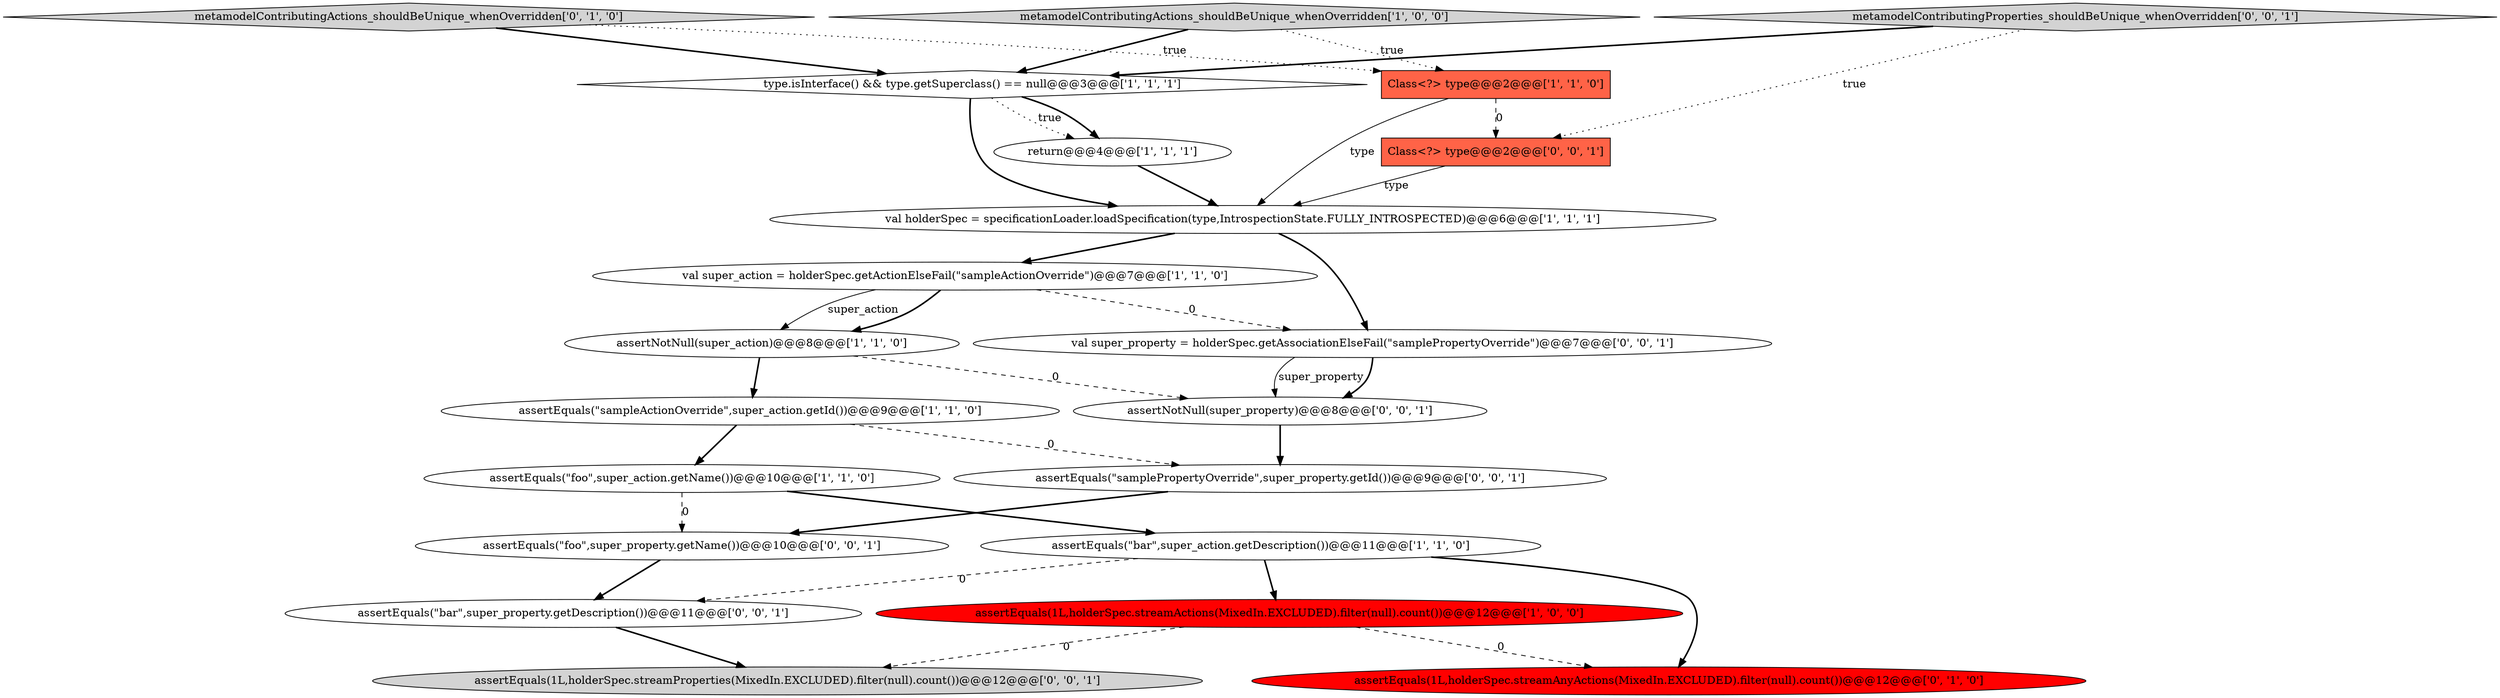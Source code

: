 digraph {
10 [style = filled, label = "assertEquals(\"foo\",super_action.getName())@@@10@@@['1', '1', '0']", fillcolor = white, shape = ellipse image = "AAA0AAABBB1BBB"];
18 [style = filled, label = "Class<?> type@@@2@@@['0', '0', '1']", fillcolor = tomato, shape = box image = "AAA0AAABBB3BBB"];
0 [style = filled, label = "assertEquals(\"sampleActionOverride\",super_action.getId())@@@9@@@['1', '1', '0']", fillcolor = white, shape = ellipse image = "AAA0AAABBB1BBB"];
6 [style = filled, label = "val holderSpec = specificationLoader.loadSpecification(type,IntrospectionState.FULLY_INTROSPECTED)@@@6@@@['1', '1', '1']", fillcolor = white, shape = ellipse image = "AAA0AAABBB1BBB"];
12 [style = filled, label = "assertEquals(1L,holderSpec.streamAnyActions(MixedIn.EXCLUDED).filter(null).count())@@@12@@@['0', '1', '0']", fillcolor = red, shape = ellipse image = "AAA1AAABBB2BBB"];
9 [style = filled, label = "assertEquals(1L,holderSpec.streamActions(MixedIn.EXCLUDED).filter(null).count())@@@12@@@['1', '0', '0']", fillcolor = red, shape = ellipse image = "AAA1AAABBB1BBB"];
4 [style = filled, label = "Class<?> type@@@2@@@['1', '1', '0']", fillcolor = tomato, shape = box image = "AAA0AAABBB1BBB"];
8 [style = filled, label = "assertNotNull(super_action)@@@8@@@['1', '1', '0']", fillcolor = white, shape = ellipse image = "AAA0AAABBB1BBB"];
1 [style = filled, label = "val super_action = holderSpec.getActionElseFail(\"sampleActionOverride\")@@@7@@@['1', '1', '0']", fillcolor = white, shape = ellipse image = "AAA0AAABBB1BBB"];
20 [style = filled, label = "assertEquals(\"foo\",super_property.getName())@@@10@@@['0', '0', '1']", fillcolor = white, shape = ellipse image = "AAA0AAABBB3BBB"];
14 [style = filled, label = "metamodelContributingProperties_shouldBeUnique_whenOverridden['0', '0', '1']", fillcolor = lightgray, shape = diamond image = "AAA0AAABBB3BBB"];
15 [style = filled, label = "assertEquals(\"samplePropertyOverride\",super_property.getId())@@@9@@@['0', '0', '1']", fillcolor = white, shape = ellipse image = "AAA0AAABBB3BBB"];
13 [style = filled, label = "val super_property = holderSpec.getAssociationElseFail(\"samplePropertyOverride\")@@@7@@@['0', '0', '1']", fillcolor = white, shape = ellipse image = "AAA0AAABBB3BBB"];
7 [style = filled, label = "metamodelContributingActions_shouldBeUnique_whenOverridden['1', '0', '0']", fillcolor = lightgray, shape = diamond image = "AAA0AAABBB1BBB"];
17 [style = filled, label = "assertEquals(1L,holderSpec.streamProperties(MixedIn.EXCLUDED).filter(null).count())@@@12@@@['0', '0', '1']", fillcolor = lightgray, shape = ellipse image = "AAA0AAABBB3BBB"];
19 [style = filled, label = "assertEquals(\"bar\",super_property.getDescription())@@@11@@@['0', '0', '1']", fillcolor = white, shape = ellipse image = "AAA0AAABBB3BBB"];
3 [style = filled, label = "assertEquals(\"bar\",super_action.getDescription())@@@11@@@['1', '1', '0']", fillcolor = white, shape = ellipse image = "AAA0AAABBB1BBB"];
2 [style = filled, label = "type.isInterface() && type.getSuperclass() == null@@@3@@@['1', '1', '1']", fillcolor = white, shape = diamond image = "AAA0AAABBB1BBB"];
11 [style = filled, label = "metamodelContributingActions_shouldBeUnique_whenOverridden['0', '1', '0']", fillcolor = lightgray, shape = diamond image = "AAA0AAABBB2BBB"];
16 [style = filled, label = "assertNotNull(super_property)@@@8@@@['0', '0', '1']", fillcolor = white, shape = ellipse image = "AAA0AAABBB3BBB"];
5 [style = filled, label = "return@@@4@@@['1', '1', '1']", fillcolor = white, shape = ellipse image = "AAA0AAABBB1BBB"];
4->18 [style = dashed, label="0"];
13->16 [style = solid, label="super_property"];
16->15 [style = bold, label=""];
8->16 [style = dashed, label="0"];
1->8 [style = bold, label=""];
2->6 [style = bold, label=""];
0->15 [style = dashed, label="0"];
10->3 [style = bold, label=""];
19->17 [style = bold, label=""];
11->4 [style = dotted, label="true"];
3->12 [style = bold, label=""];
4->6 [style = solid, label="type"];
11->2 [style = bold, label=""];
13->16 [style = bold, label=""];
3->19 [style = dashed, label="0"];
1->13 [style = dashed, label="0"];
8->0 [style = bold, label=""];
18->6 [style = solid, label="type"];
3->9 [style = bold, label=""];
6->1 [style = bold, label=""];
0->10 [style = bold, label=""];
5->6 [style = bold, label=""];
7->2 [style = bold, label=""];
15->20 [style = bold, label=""];
6->13 [style = bold, label=""];
9->17 [style = dashed, label="0"];
7->4 [style = dotted, label="true"];
10->20 [style = dashed, label="0"];
14->2 [style = bold, label=""];
9->12 [style = dashed, label="0"];
1->8 [style = solid, label="super_action"];
2->5 [style = dotted, label="true"];
20->19 [style = bold, label=""];
14->18 [style = dotted, label="true"];
2->5 [style = bold, label=""];
}
